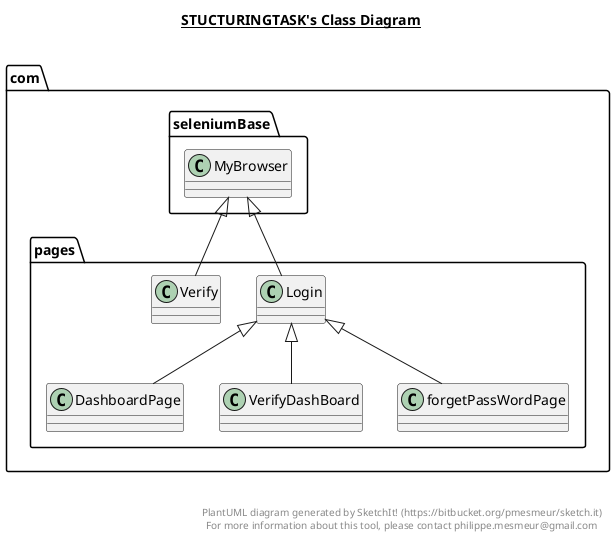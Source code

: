 @startuml

title __STUCTURINGTASK's Class Diagram__\n

  namespace com.pages {
    class com.pages.DashboardPage {
    }
  }
  

  namespace com.pages {
    class com.pages.Login {
    }
  }
  

  namespace com.pages {
    class com.pages.Verify {
    }
  }
  

  namespace com.pages {
    class com.pages.VerifyDashBoard {
    }
  }
  

  namespace com.pages {
    class com.pages.forgetPassWordPage {
    }
  }
  

  namespace com.seleniumBase {
    class com.seleniumBase.MyBrowser {
    }
  }
  

  com.pages.DashboardPage -up-|> com.pages.Login
  com.pages.Login -up-|> com.seleniumBase.MyBrowser
  com.pages.Verify -up-|> com.seleniumBase.MyBrowser
  com.pages.VerifyDashBoard -up-|> com.pages.Login
  com.pages.forgetPassWordPage -up-|> com.pages.Login


right footer


PlantUML diagram generated by SketchIt! (https://bitbucket.org/pmesmeur/sketch.it)
For more information about this tool, please contact philippe.mesmeur@gmail.com
endfooter

@enduml
